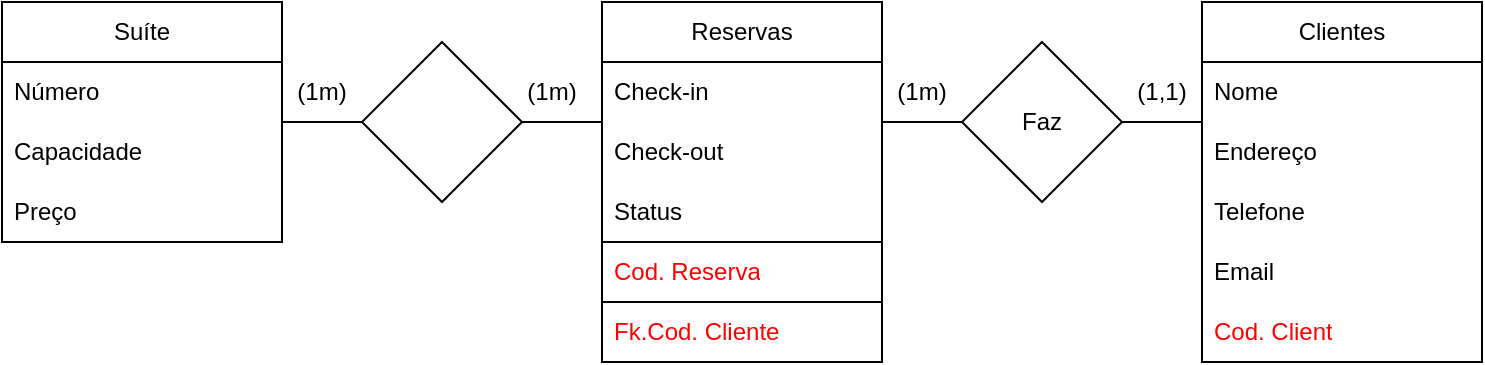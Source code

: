 <mxfile version="23.1.8" type="github">
  <diagram name="Página-1" id="d2Wdh0Yjv7PMlDOLi64A">
    <mxGraphModel dx="1434" dy="782" grid="1" gridSize="10" guides="1" tooltips="1" connect="1" arrows="1" fold="1" page="1" pageScale="1" pageWidth="827" pageHeight="1169" math="0" shadow="0">
      <root>
        <mxCell id="0" />
        <mxCell id="1" parent="0" />
        <mxCell id="ksbQYEPx2bLOIh2Vc5zk-4" value="" style="rhombus;whiteSpace=wrap;html=1;" vertex="1" parent="1">
          <mxGeometry x="200" y="260" width="80" height="80" as="geometry" />
        </mxCell>
        <mxCell id="ksbQYEPx2bLOIh2Vc5zk-5" value="Faz" style="rhombus;whiteSpace=wrap;html=1;" vertex="1" parent="1">
          <mxGeometry x="500" y="260" width="80" height="80" as="geometry" />
        </mxCell>
        <mxCell id="ksbQYEPx2bLOIh2Vc5zk-6" value="" style="endArrow=none;html=1;rounded=0;exitX=1;exitY=0.5;exitDx=0;exitDy=0;entryX=0;entryY=0.5;entryDx=0;entryDy=0;" edge="1" parent="1" target="ksbQYEPx2bLOIh2Vc5zk-4">
          <mxGeometry width="50" height="50" relative="1" as="geometry">
            <mxPoint x="160" y="300" as="sourcePoint" />
            <mxPoint x="480" y="510" as="targetPoint" />
          </mxGeometry>
        </mxCell>
        <mxCell id="ksbQYEPx2bLOIh2Vc5zk-7" value="" style="endArrow=none;html=1;rounded=0;exitX=1;exitY=0.5;exitDx=0;exitDy=0;" edge="1" parent="1" source="ksbQYEPx2bLOIh2Vc5zk-4">
          <mxGeometry width="50" height="50" relative="1" as="geometry">
            <mxPoint x="270" y="350" as="sourcePoint" />
            <mxPoint x="320" y="300" as="targetPoint" />
          </mxGeometry>
        </mxCell>
        <mxCell id="ksbQYEPx2bLOIh2Vc5zk-8" value="" style="endArrow=none;html=1;rounded=0;exitX=1;exitY=0.5;exitDx=0;exitDy=0;" edge="1" parent="1" target="ksbQYEPx2bLOIh2Vc5zk-5">
          <mxGeometry width="50" height="50" relative="1" as="geometry">
            <mxPoint x="460" y="300" as="sourcePoint" />
            <mxPoint x="520" y="290" as="targetPoint" />
          </mxGeometry>
        </mxCell>
        <mxCell id="ksbQYEPx2bLOIh2Vc5zk-9" value="" style="endArrow=none;html=1;rounded=0;exitX=1;exitY=0.5;exitDx=0;exitDy=0;entryX=0;entryY=0.5;entryDx=0;entryDy=0;" edge="1" parent="1" source="ksbQYEPx2bLOIh2Vc5zk-5">
          <mxGeometry width="50" height="50" relative="1" as="geometry">
            <mxPoint x="580" y="370" as="sourcePoint" />
            <mxPoint x="620" y="300" as="targetPoint" />
          </mxGeometry>
        </mxCell>
        <mxCell id="ksbQYEPx2bLOIh2Vc5zk-13" value="(1m)" style="text;html=1;align=center;verticalAlign=middle;whiteSpace=wrap;rounded=0;" vertex="1" parent="1">
          <mxGeometry x="150" y="270" width="60" height="30" as="geometry" />
        </mxCell>
        <mxCell id="ksbQYEPx2bLOIh2Vc5zk-14" value="(1m)" style="text;html=1;align=center;verticalAlign=middle;whiteSpace=wrap;rounded=0;" vertex="1" parent="1">
          <mxGeometry x="450" y="270" width="60" height="30" as="geometry" />
        </mxCell>
        <mxCell id="ksbQYEPx2bLOIh2Vc5zk-15" value="(1m)" style="text;html=1;align=center;verticalAlign=middle;whiteSpace=wrap;rounded=0;" vertex="1" parent="1">
          <mxGeometry x="270" y="275" width="50" height="20" as="geometry" />
        </mxCell>
        <mxCell id="ksbQYEPx2bLOIh2Vc5zk-16" value="(1,1)" style="text;html=1;align=center;verticalAlign=middle;whiteSpace=wrap;rounded=0;" vertex="1" parent="1">
          <mxGeometry x="570" y="270" width="60" height="30" as="geometry" />
        </mxCell>
        <mxCell id="ksbQYEPx2bLOIh2Vc5zk-53" value="Suíte" style="swimlane;fontStyle=0;childLayout=stackLayout;horizontal=1;startSize=30;horizontalStack=0;resizeParent=1;resizeParentMax=0;resizeLast=0;collapsible=1;marginBottom=0;whiteSpace=wrap;html=1;" vertex="1" parent="1">
          <mxGeometry x="20" y="240" width="140" height="120" as="geometry" />
        </mxCell>
        <mxCell id="ksbQYEPx2bLOIh2Vc5zk-54" value="Número" style="text;strokeColor=none;fillColor=none;align=left;verticalAlign=middle;spacingLeft=4;spacingRight=4;overflow=hidden;points=[[0,0.5],[1,0.5]];portConstraint=eastwest;rotatable=0;whiteSpace=wrap;html=1;" vertex="1" parent="ksbQYEPx2bLOIh2Vc5zk-53">
          <mxGeometry y="30" width="140" height="30" as="geometry" />
        </mxCell>
        <mxCell id="ksbQYEPx2bLOIh2Vc5zk-55" value="Capacidade" style="text;strokeColor=none;fillColor=none;align=left;verticalAlign=middle;spacingLeft=4;spacingRight=4;overflow=hidden;points=[[0,0.5],[1,0.5]];portConstraint=eastwest;rotatable=0;whiteSpace=wrap;html=1;" vertex="1" parent="ksbQYEPx2bLOIh2Vc5zk-53">
          <mxGeometry y="60" width="140" height="30" as="geometry" />
        </mxCell>
        <mxCell id="ksbQYEPx2bLOIh2Vc5zk-56" value="Preço" style="text;strokeColor=none;fillColor=none;align=left;verticalAlign=middle;spacingLeft=4;spacingRight=4;overflow=hidden;points=[[0,0.5],[1,0.5]];portConstraint=eastwest;rotatable=0;whiteSpace=wrap;html=1;" vertex="1" parent="ksbQYEPx2bLOIh2Vc5zk-53">
          <mxGeometry y="90" width="140" height="30" as="geometry" />
        </mxCell>
        <mxCell id="ksbQYEPx2bLOIh2Vc5zk-57" value="Reservas" style="swimlane;fontStyle=0;childLayout=stackLayout;horizontal=1;startSize=30;horizontalStack=0;resizeParent=1;resizeParentMax=0;resizeLast=0;collapsible=1;marginBottom=0;whiteSpace=wrap;html=1;" vertex="1" parent="1">
          <mxGeometry x="320" y="240" width="140" height="180" as="geometry" />
        </mxCell>
        <mxCell id="ksbQYEPx2bLOIh2Vc5zk-58" value="Check-in" style="text;strokeColor=none;fillColor=none;align=left;verticalAlign=middle;spacingLeft=4;spacingRight=4;overflow=hidden;points=[[0,0.5],[1,0.5]];portConstraint=eastwest;rotatable=0;whiteSpace=wrap;html=1;" vertex="1" parent="ksbQYEPx2bLOIh2Vc5zk-57">
          <mxGeometry y="30" width="140" height="30" as="geometry" />
        </mxCell>
        <mxCell id="ksbQYEPx2bLOIh2Vc5zk-59" value="Check-out" style="text;strokeColor=none;fillColor=none;align=left;verticalAlign=middle;spacingLeft=4;spacingRight=4;overflow=hidden;points=[[0,0.5],[1,0.5]];portConstraint=eastwest;rotatable=0;whiteSpace=wrap;html=1;" vertex="1" parent="ksbQYEPx2bLOIh2Vc5zk-57">
          <mxGeometry y="60" width="140" height="30" as="geometry" />
        </mxCell>
        <mxCell id="ksbQYEPx2bLOIh2Vc5zk-60" value="Status" style="text;strokeColor=none;fillColor=none;align=left;verticalAlign=middle;spacingLeft=4;spacingRight=4;overflow=hidden;points=[[0,0.5],[1,0.5]];portConstraint=eastwest;rotatable=0;whiteSpace=wrap;html=1;" vertex="1" parent="ksbQYEPx2bLOIh2Vc5zk-57">
          <mxGeometry y="90" width="140" height="30" as="geometry" />
        </mxCell>
        <mxCell id="ksbQYEPx2bLOIh2Vc5zk-66" value="Cod. Reserva" style="text;strokeColor=#000000;fillColor=none;align=left;verticalAlign=middle;spacingLeft=4;spacingRight=4;overflow=hidden;points=[[0,0.5],[1,0.5]];portConstraint=eastwest;rotatable=0;whiteSpace=wrap;html=1;fontColor=#FF0000;" vertex="1" parent="ksbQYEPx2bLOIh2Vc5zk-57">
          <mxGeometry y="120" width="140" height="30" as="geometry" />
        </mxCell>
        <mxCell id="ksbQYEPx2bLOIh2Vc5zk-67" value="Fk.Cod. Cliente" style="text;strokeColor=#000000;fillColor=none;align=left;verticalAlign=middle;spacingLeft=4;spacingRight=4;overflow=hidden;points=[[0,0.5],[1,0.5]];portConstraint=eastwest;rotatable=0;whiteSpace=wrap;html=1;fontColor=#FF0000;" vertex="1" parent="ksbQYEPx2bLOIh2Vc5zk-57">
          <mxGeometry y="150" width="140" height="30" as="geometry" />
        </mxCell>
        <mxCell id="ksbQYEPx2bLOIh2Vc5zk-61" value="Clientes" style="swimlane;fontStyle=0;childLayout=stackLayout;horizontal=1;startSize=30;horizontalStack=0;resizeParent=1;resizeParentMax=0;resizeLast=0;collapsible=1;marginBottom=0;whiteSpace=wrap;html=1;" vertex="1" parent="1">
          <mxGeometry x="620" y="240" width="140" height="180" as="geometry" />
        </mxCell>
        <mxCell id="ksbQYEPx2bLOIh2Vc5zk-62" value="Nome" style="text;strokeColor=none;fillColor=none;align=left;verticalAlign=middle;spacingLeft=4;spacingRight=4;overflow=hidden;points=[[0,0.5],[1,0.5]];portConstraint=eastwest;rotatable=0;whiteSpace=wrap;html=1;" vertex="1" parent="ksbQYEPx2bLOIh2Vc5zk-61">
          <mxGeometry y="30" width="140" height="30" as="geometry" />
        </mxCell>
        <mxCell id="ksbQYEPx2bLOIh2Vc5zk-63" value="Endereço" style="text;strokeColor=none;fillColor=none;align=left;verticalAlign=middle;spacingLeft=4;spacingRight=4;overflow=hidden;points=[[0,0.5],[1,0.5]];portConstraint=eastwest;rotatable=0;whiteSpace=wrap;html=1;" vertex="1" parent="ksbQYEPx2bLOIh2Vc5zk-61">
          <mxGeometry y="60" width="140" height="30" as="geometry" />
        </mxCell>
        <mxCell id="ksbQYEPx2bLOIh2Vc5zk-64" value="Telefone" style="text;strokeColor=none;fillColor=none;align=left;verticalAlign=middle;spacingLeft=4;spacingRight=4;overflow=hidden;points=[[0,0.5],[1,0.5]];portConstraint=eastwest;rotatable=0;whiteSpace=wrap;html=1;" vertex="1" parent="ksbQYEPx2bLOIh2Vc5zk-61">
          <mxGeometry y="90" width="140" height="30" as="geometry" />
        </mxCell>
        <mxCell id="ksbQYEPx2bLOIh2Vc5zk-65" value="Email" style="text;strokeColor=none;fillColor=none;align=left;verticalAlign=middle;spacingLeft=4;spacingRight=4;overflow=hidden;points=[[0,0.5],[1,0.5]];portConstraint=eastwest;rotatable=0;whiteSpace=wrap;html=1;" vertex="1" parent="ksbQYEPx2bLOIh2Vc5zk-61">
          <mxGeometry y="120" width="140" height="30" as="geometry" />
        </mxCell>
        <mxCell id="ksbQYEPx2bLOIh2Vc5zk-68" value="Cod. Client" style="text;strokeColor=none;fillColor=none;align=left;verticalAlign=middle;spacingLeft=4;spacingRight=4;overflow=hidden;points=[[0,0.5],[1,0.5]];portConstraint=eastwest;rotatable=0;whiteSpace=wrap;html=1;fontColor=#FF0000;" vertex="1" parent="ksbQYEPx2bLOIh2Vc5zk-61">
          <mxGeometry y="150" width="140" height="30" as="geometry" />
        </mxCell>
      </root>
    </mxGraphModel>
  </diagram>
</mxfile>
